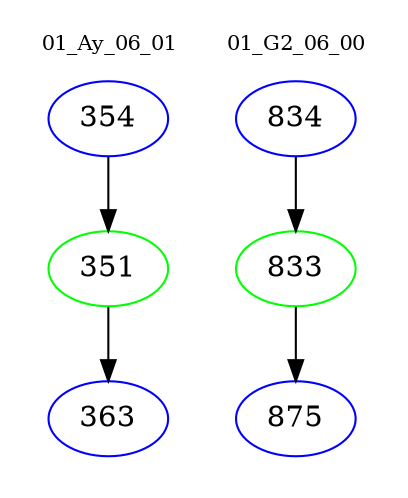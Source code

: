 digraph{
subgraph cluster_0 {
color = white
label = "01_Ay_06_01";
fontsize=10;
T0_354 [label="354", color="blue"]
T0_354 -> T0_351 [color="black"]
T0_351 [label="351", color="green"]
T0_351 -> T0_363 [color="black"]
T0_363 [label="363", color="blue"]
}
subgraph cluster_1 {
color = white
label = "01_G2_06_00";
fontsize=10;
T1_834 [label="834", color="blue"]
T1_834 -> T1_833 [color="black"]
T1_833 [label="833", color="green"]
T1_833 -> T1_875 [color="black"]
T1_875 [label="875", color="blue"]
}
}
